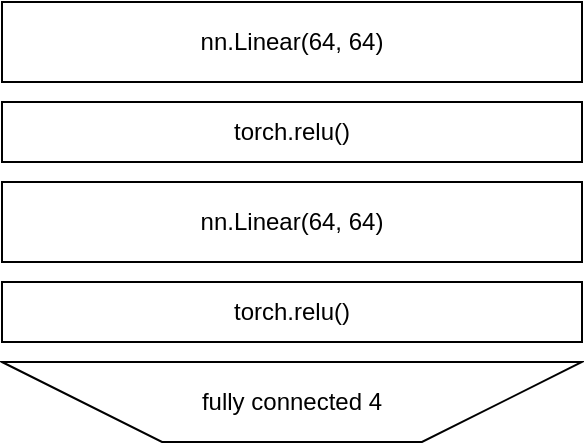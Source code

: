 <mxfile version="14.4.3" type="device"><diagram id="nrrJYcv0uq59VwbDgAv4" name="Seite-1"><mxGraphModel dx="1086" dy="806" grid="1" gridSize="10" guides="1" tooltips="1" connect="1" arrows="1" fold="1" page="1" pageScale="1" pageWidth="827" pageHeight="1169" math="0" shadow="0"><root><mxCell id="0"/><mxCell id="1" parent="0"/><mxCell id="7rkPtfT4w0qTKY7EhR4C-1" value="nn.Linear(64, 64)" style="rounded=0;whiteSpace=wrap;html=1;" parent="1" vertex="1"><mxGeometry x="350" y="340" width="290" height="40" as="geometry"/></mxCell><mxCell id="7rkPtfT4w0qTKY7EhR4C-2" value="torch.relu()" style="rounded=0;whiteSpace=wrap;html=1;" parent="1" vertex="1"><mxGeometry x="350" y="390" width="290" height="30" as="geometry"/></mxCell><mxCell id="7rkPtfT4w0qTKY7EhR4C-3" value="nn.Linear(64, 64)" style="rounded=0;whiteSpace=wrap;html=1;" parent="1" vertex="1"><mxGeometry x="350" y="430" width="290" height="40" as="geometry"/></mxCell><mxCell id="7rkPtfT4w0qTKY7EhR4C-4" value="torch.relu()" style="rounded=0;whiteSpace=wrap;html=1;" parent="1" vertex="1"><mxGeometry x="350" y="480" width="290" height="30" as="geometry"/></mxCell><mxCell id="7rkPtfT4w0qTKY7EhR4C-7" value="fully connected 4" style="shape=trapezoid;perimeter=trapezoidPerimeter;whiteSpace=wrap;html=1;fixedSize=1;flipH=0;flipV=1;size=80;" parent="1" vertex="1"><mxGeometry x="350" y="520" width="290" height="40" as="geometry"/></mxCell></root></mxGraphModel></diagram></mxfile>